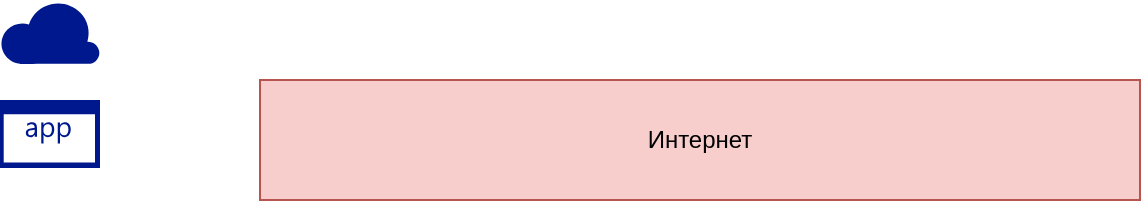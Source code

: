 <mxfile version="15.7.3" type="device"><diagram id="KxgO63k_5TWer9FKwT7t" name="Страница 1"><mxGraphModel dx="1550" dy="937" grid="1" gridSize="10" guides="1" tooltips="1" connect="1" arrows="1" fold="1" page="1" pageScale="1" pageWidth="827" pageHeight="1169" math="0" shadow="0"><root><mxCell id="0"/><mxCell id="1" parent="0"/><mxCell id="brObtIulzF6Qfvt5gqkU-1" value="" style="sketch=0;aspect=fixed;pointerEvents=1;shadow=0;dashed=0;html=1;strokeColor=none;labelPosition=center;verticalLabelPosition=bottom;verticalAlign=top;align=center;fillColor=#00188D;shape=mxgraph.mscae.enterprise.application" vertex="1" parent="1"><mxGeometry x="70" y="170" width="50" height="34" as="geometry"/></mxCell><mxCell id="brObtIulzF6Qfvt5gqkU-2" value="" style="sketch=0;aspect=fixed;pointerEvents=1;shadow=0;dashed=0;html=1;strokeColor=none;labelPosition=center;verticalLabelPosition=bottom;verticalAlign=top;align=center;fillColor=#00188D;shape=mxgraph.azure.cloud" vertex="1" parent="1"><mxGeometry x="70" y="120" width="50" height="32" as="geometry"/></mxCell><mxCell id="brObtIulzF6Qfvt5gqkU-3" value="Интернет" style="whiteSpace=wrap;html=1;fillColor=#f8cecc;strokeColor=#b85450;" vertex="1" parent="1"><mxGeometry x="200" y="160" width="440" height="60" as="geometry"/></mxCell></root></mxGraphModel></diagram></mxfile>